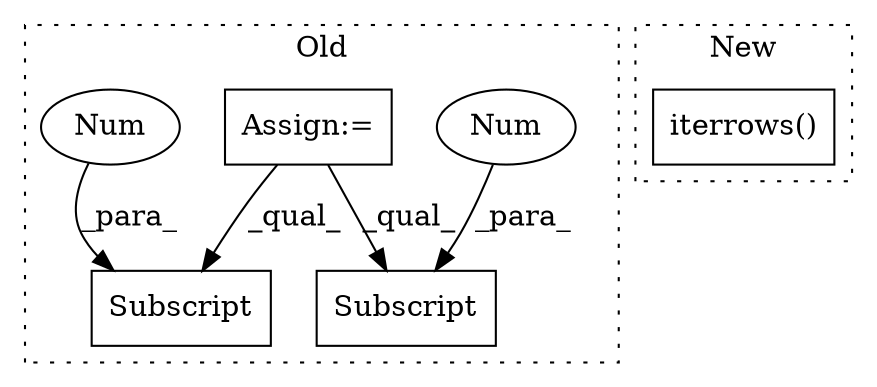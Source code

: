 digraph G {
subgraph cluster0 {
1 [label="Subscript" a="63" s="8729,0" l="29,0" shape="box"];
3 [label="Num" a="76" s="8756" l="1" shape="ellipse"];
4 [label="Assign:=" a="68" s="8527" l="3" shape="box"];
5 [label="Subscript" a="63" s="8684,0" l="22,0" shape="box"];
6 [label="Num" a="76" s="8704" l="1" shape="ellipse"];
label = "Old";
style="dotted";
}
subgraph cluster1 {
2 [label="iterrows()" a="75" s="8507" l="20" shape="box"];
label = "New";
style="dotted";
}
3 -> 1 [label="_para_"];
4 -> 1 [label="_qual_"];
4 -> 5 [label="_qual_"];
6 -> 5 [label="_para_"];
}